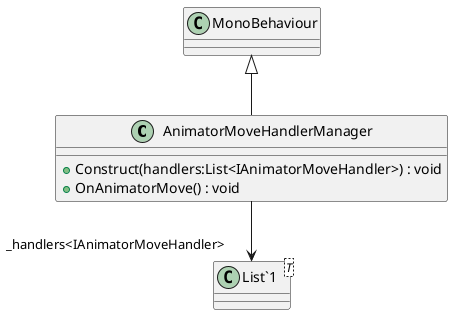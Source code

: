 @startuml
class AnimatorMoveHandlerManager {
    + Construct(handlers:List<IAnimatorMoveHandler>) : void
    + OnAnimatorMove() : void
}
class "List`1"<T> {
}
MonoBehaviour <|-- AnimatorMoveHandlerManager
AnimatorMoveHandlerManager --> "_handlers<IAnimatorMoveHandler>" "List`1"
@enduml
